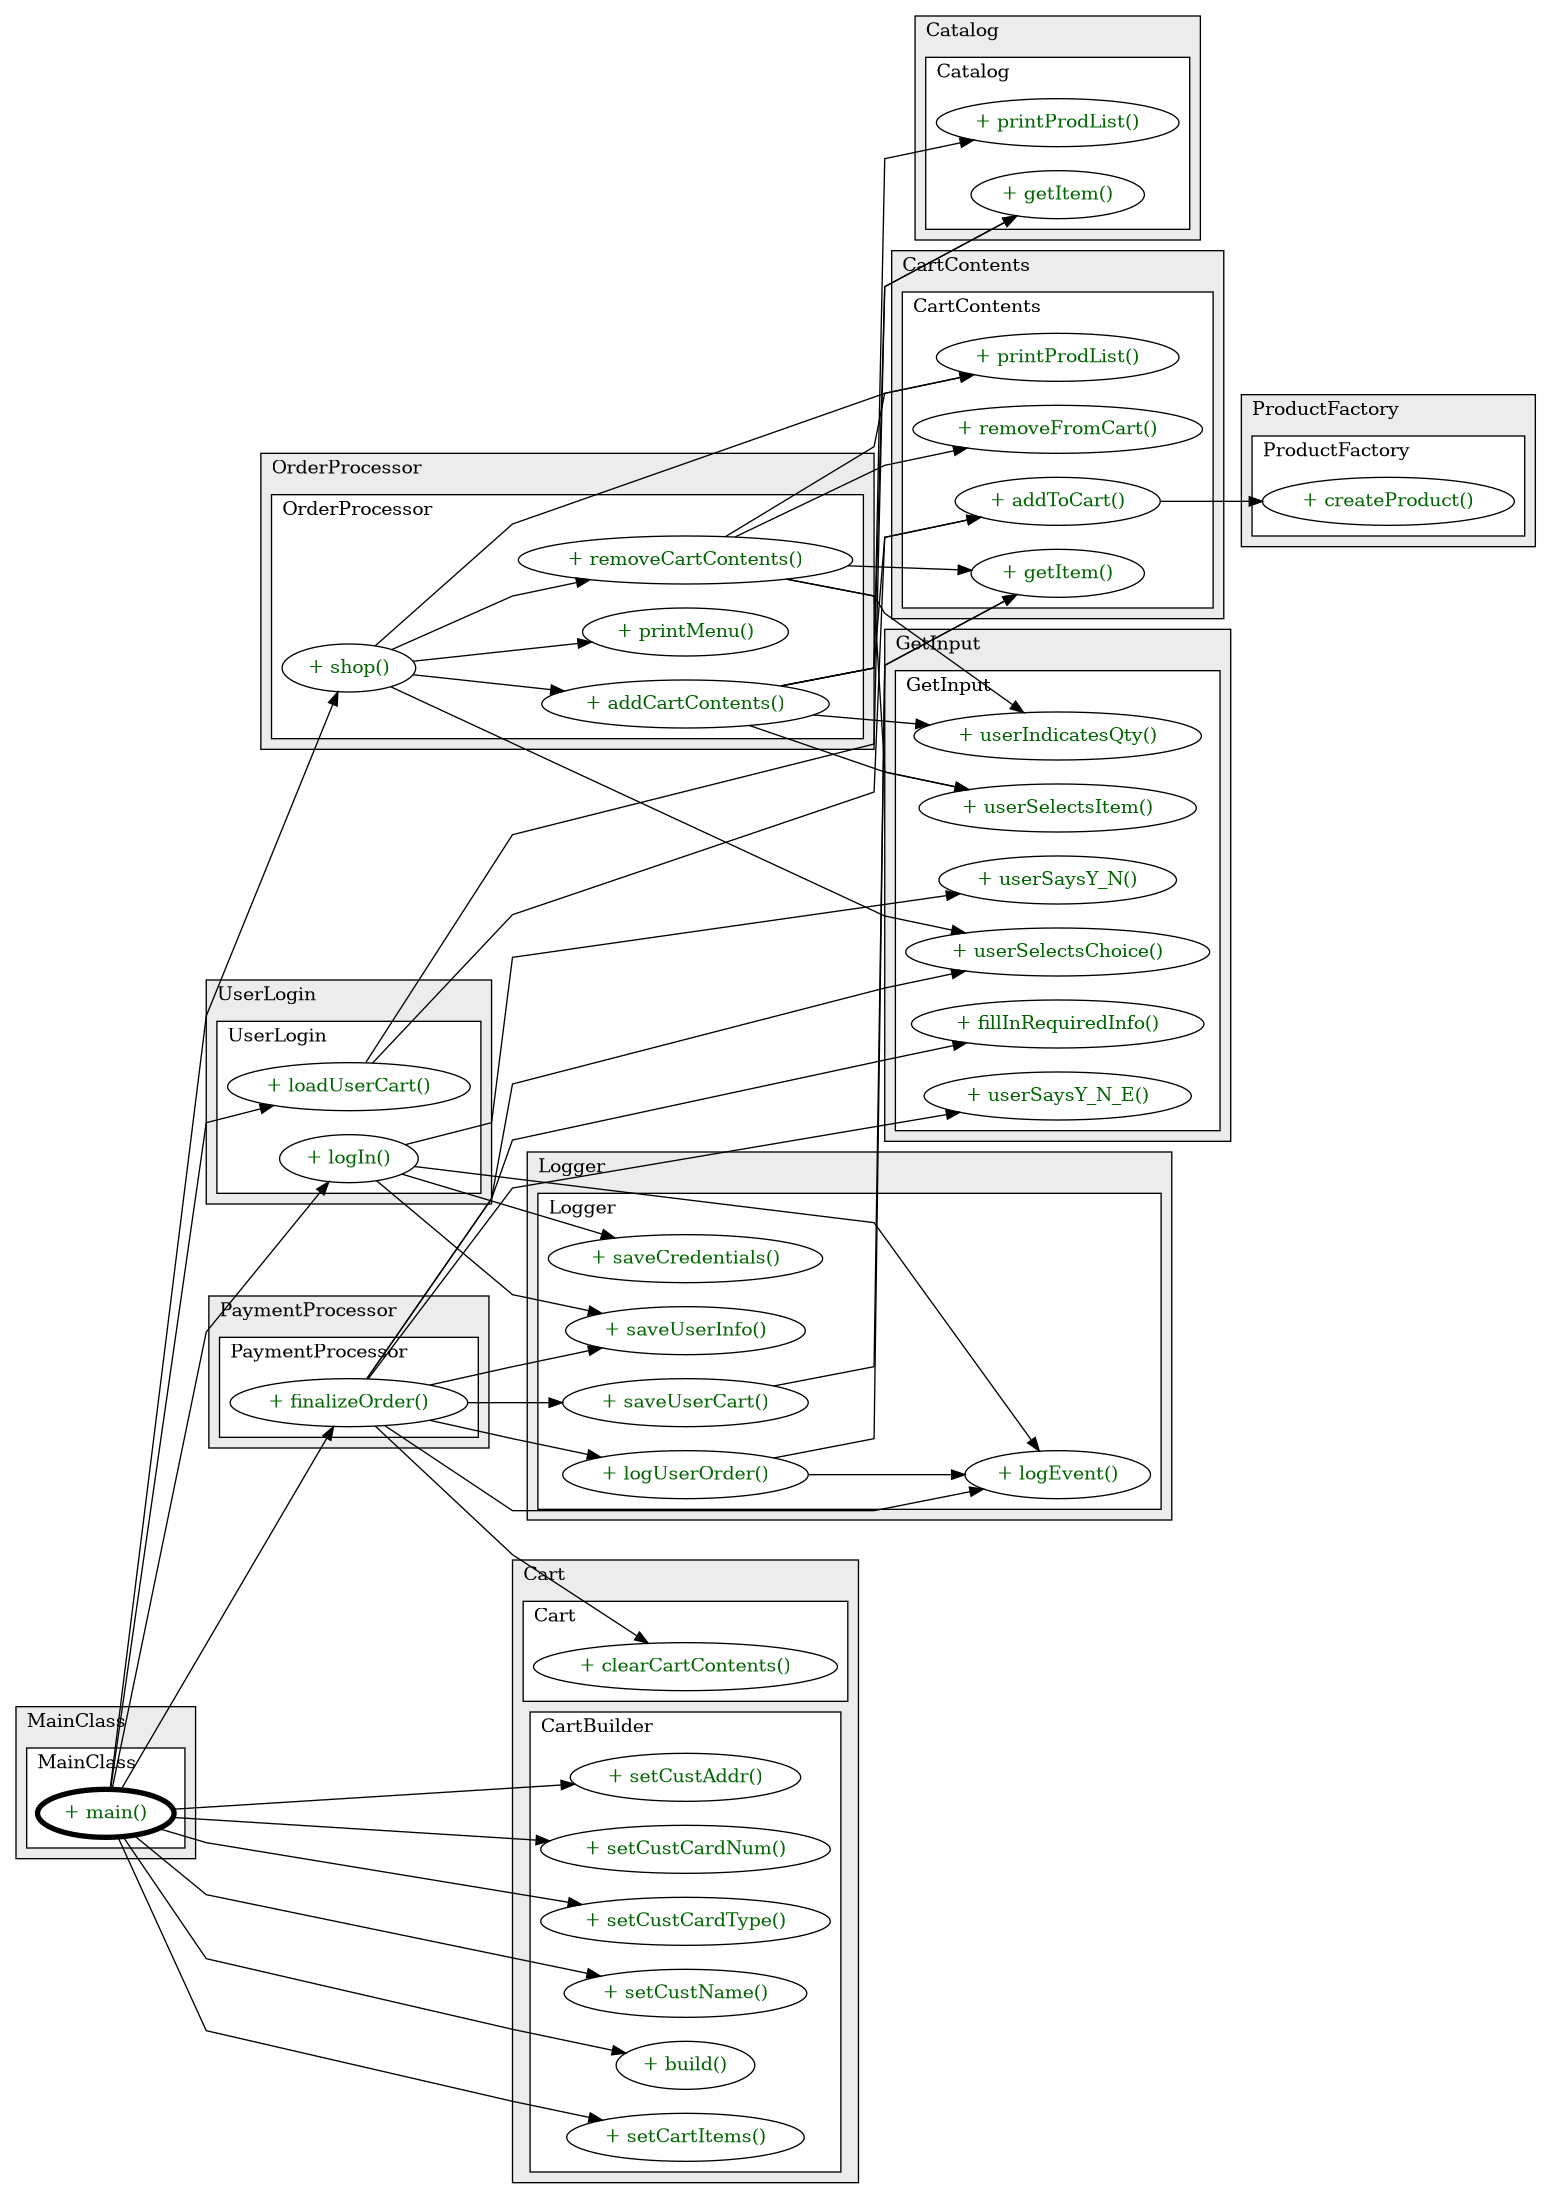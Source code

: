 @startuml

/' diagram meta data start
config=CallConfiguration;
{
  "rootMethod": "MainClass#main(String[])",
  "projectClassification": {
    "searchMode": "OpenProject", // OpenProject, AllProjects
    "includedProjects": "",
    "pathEndKeywords": "*.impl",
    "isClientPath": "",
    "isClientName": "",
    "isTestPath": "",
    "isTestName": "",
    "isMappingPath": "",
    "isMappingName": "",
    "isDataAccessPath": "",
    "isDataAccessName": "",
    "isDataStructurePath": "",
    "isDataStructureName": "",
    "isInterfaceStructuresPath": "",
    "isInterfaceStructuresName": "",
    "isEntryPointPath": "",
    "isEntryPointName": "",
    "treatFinalFieldsAsMandatory": false
  },
  "graphRestriction": {
    "classPackageExcludeFilter": "",
    "classPackageIncludeFilter": "",
    "classNameExcludeFilter": "",
    "classNameIncludeFilter": "",
    "methodNameExcludeFilter": "",
    "methodNameIncludeFilter": "",
    "removeByInheritance": "", // inheritance/annotation based filtering is done in a second step
    "removeByAnnotation": "",
    "removeByClassPackage": "", // cleanup the graph after inheritance/annotation based filtering is done
    "removeByClassName": "",
    "cutMappings": false,
    "cutEnum": true,
    "cutTests": true,
    "cutClient": true,
    "cutDataAccess": true,
    "cutInterfaceStructures": true,
    "cutDataStructures": true,
    "cutGetterAndSetter": true,
    "cutConstructors": true
  },
  "graphTraversal": {
    "forwardDepth": 3,
    "backwardDepth": 3,
    "classPackageExcludeFilter": "",
    "classPackageIncludeFilter": "",
    "classNameExcludeFilter": "",
    "classNameIncludeFilter": "",
    "methodNameExcludeFilter": "",
    "methodNameIncludeFilter": "",
    "hideMappings": false,
    "hideDataStructures": false,
    "hidePrivateMethods": true,
    "hideInterfaceCalls": true, // indirection: implementation -> interface (is hidden) -> implementation
    "onlyShowApplicationEntryPoints": false, // root node is included
    "useMethodCallsForStructureDiagram": "ForwardOnly" // ForwardOnly, BothDirections, No
  },
  "details": {
    "aggregation": "GroupByClass", // ByClass, GroupByClass, None
    "showMethodParametersTypes": false,
    "showMethodParametersNames": false,
    "showMethodReturnType": false,
    "showPackageLevels": 2,
    "showCallOrder": false,
    "edgeMode": "MethodsOnly", // TypesOnly, MethodsOnly, TypesAndMethods, MethodsAndDirectTypeUsage
    "showDetailedClassStructure": false
  },
  "rootClass": "MainClass",
  "extensionCallbackMethod": "" // qualified.class.name#methodName - signature: public static String method(String)
}
diagram meta data end '/



digraph g {
    rankdir="LR"
    splines=polyline
    

'nodes 
subgraph cluster_1003854516 { 
   	label=PaymentProcessor
	labeljust=l
	fillcolor="#ececec"
	style=filled
   
   subgraph cluster_21734830 { 
   	label=PaymentProcessor
	labeljust=l
	fillcolor=white
	style=filled
   
   PaymentProcessor1003854516XXXfinalizeOrder0[
	label="+ finalizeOrder()"
	style=filled
	fillcolor=white
	tooltip="PaymentProcessor

null"
	fontcolor=darkgreen
];
} 
} 

subgraph cluster_1206283898 { 
   	label=CartContents
	labeljust=l
	fillcolor="#ececec"
	style=filled
   
   subgraph cluster_1369440622 { 
   	label=CartContents
	labeljust=l
	fillcolor=white
	style=filled
   
   CartContents1206283898XXXaddToCart1129280140[
	label="+ addToCart()"
	style=filled
	fillcolor=white
	tooltip="CartContents

null"
	fontcolor=darkgreen
];

CartContents1206283898XXXgetItem104431[
	label="+ getItem()"
	style=filled
	fillcolor=white
	tooltip="CartContents

null"
	fontcolor=darkgreen
];

CartContents1206283898XXXprintProdList0[
	label="+ printProdList()"
	style=filled
	fillcolor=white
	tooltip="CartContents

null"
	fontcolor=darkgreen
];

CartContents1206283898XXXremoveFromCart1129280140[
	label="+ removeFromCart()"
	style=filled
	fillcolor=white
	tooltip="CartContents

null"
	fontcolor=darkgreen
];
} 
} 

subgraph cluster_1471215356 { 
   	label=OrderProcessor
	labeljust=l
	fillcolor="#ececec"
	style=filled
   
   subgraph cluster_1151430446 { 
   	label=OrderProcessor
	labeljust=l
	fillcolor=white
	style=filled
   
   OrderProcessor1471215356XXXaddCartContents0[
	label="+ addCartContents()"
	style=filled
	fillcolor=white
	tooltip="OrderProcessor

null"
	fontcolor=darkgreen
];

OrderProcessor1471215356XXXprintMenu0[
	label="+ printMenu()"
	style=filled
	fillcolor=white
	tooltip="OrderProcessor

null"
	fontcolor=darkgreen
];

OrderProcessor1471215356XXXremoveCartContents0[
	label="+ removeCartContents()"
	style=filled
	fillcolor=white
	tooltip="OrderProcessor

null"
	fontcolor=darkgreen
];

OrderProcessor1471215356XXXshop0[
	label="+ shop()"
	style=filled
	fillcolor=white
	tooltip="OrderProcessor

null"
	fontcolor=darkgreen
];
} 
} 

subgraph cluster_1726840607 { 
   	label=MainClass
	labeljust=l
	fillcolor="#ececec"
	style=filled
   
   subgraph cluster_724317968 { 
   	label=MainClass
	labeljust=l
	fillcolor=white
	style=filled
   
   MainClass1726840607XXXmain1859653459[
	label="+ main()"
	style=filled
	fillcolor=white
	tooltip="MainClass

null"
	penwidth=4
	fontcolor=darkgreen
];
} 
} 

subgraph cluster_1969169858 { 
   	label=UserLogin
	labeljust=l
	fillcolor="#ececec"
	style=filled
   
   subgraph cluster_34525838 { 
   	label=UserLogin
	labeljust=l
	fillcolor=white
	style=filled
   
   UserLogin1969169858XXXloadUserCart0[
	label="+ loadUserCart()"
	style=filled
	fillcolor=white
	tooltip="UserLogin

null"
	fontcolor=darkgreen
];

UserLogin1969169858XXXlogIn0[
	label="+ logIn()"
	style=filled
	fillcolor=white
	tooltip="UserLogin

null"
	fontcolor=darkgreen
];
} 
} 

subgraph cluster_2013470288 { 
   	label=Logger
	labeljust=l
	fillcolor="#ececec"
	style=filled
   
   subgraph cluster_555638702 { 
   	label=Logger
	labeljust=l
	fillcolor=white
	style=filled
   
   Logger2013470288XXXlogEvent1808118735[
	label="+ logEvent()"
	style=filled
	fillcolor=white
	tooltip="Logger

null"
	fontcolor=darkgreen
];

Logger2013470288XXXlogUserOrder2092864[
	label="+ logUserOrder()"
	style=filled
	fillcolor=white
	tooltip="Logger

null"
	fontcolor=darkgreen
];

Logger2013470288XXXsaveCredentials2038980533[
	label="+ saveCredentials()"
	style=filled
	fillcolor=white
	tooltip="Logger

null"
	fontcolor=darkgreen
];

Logger2013470288XXXsaveUserCart408254369[
	label="+ saveUserCart()"
	style=filled
	fillcolor=white
	tooltip="Logger

null"
	fontcolor=darkgreen
];

Logger2013470288XXXsaveUserInfo1846040672[
	label="+ saveUserInfo()"
	style=filled
	fillcolor=white
	tooltip="Logger

null"
	fontcolor=darkgreen
];
} 
} 

subgraph cluster_2020827700 { 
   	label=GetInput
	labeljust=l
	fillcolor="#ececec"
	style=filled
   
   subgraph cluster_837102766 { 
   	label=GetInput
	labeljust=l
	fillcolor=white
	style=filled
   
   GetInput2020827700XXXfillInRequiredInfo2092864[
	label="+ fillInRequiredInfo()"
	style=filled
	fillcolor=white
	tooltip="GetInput

null"
	fontcolor=darkgreen
];

GetInput2020827700XXXuserIndicatesQty0[
	label="+ userIndicatesQty()"
	style=filled
	fillcolor=white
	tooltip="GetInput

null"
	fontcolor=darkgreen
];

GetInput2020827700XXXuserSaysY_N0[
	label="+ userSaysY_N()"
	style=filled
	fillcolor=white
	tooltip="GetInput

null"
	fontcolor=darkgreen
];

GetInput2020827700XXXuserSaysY_N_E0[
	label="+ userSaysY_N_E()"
	style=filled
	fillcolor=white
	tooltip="GetInput

null"
	fontcolor=darkgreen
];

GetInput2020827700XXXuserSelectsChoice104431[
	label="+ userSelectsChoice()"
	style=filled
	fillcolor=white
	tooltip="GetInput

null"
	fontcolor=darkgreen
];

GetInput2020827700XXXuserSelectsItem175999501[
	label="+ userSelectsItem()"
	style=filled
	fillcolor=white
	tooltip="GetInput

null"
	fontcolor=darkgreen
];
} 
} 

subgraph cluster_2067279163 { 
   	label=ProductFactory
	labeljust=l
	fillcolor="#ececec"
	style=filled
   
   subgraph cluster_284452274 { 
   	label=ProductFactory
	labeljust=l
	fillcolor=white
	style=filled
   
   ProductFactory2067279163XXXcreateProduct70773952[
	label="+ createProduct()"
	style=filled
	fillcolor=white
	tooltip="ProductFactory

null"
	fontcolor=darkgreen
];
} 
} 

subgraph cluster_2074609671 { 
   	label=Catalog
	labeljust=l
	fillcolor="#ececec"
	style=filled
   
   subgraph cluster_1446054140 { 
   	label=Catalog
	labeljust=l
	fillcolor=white
	style=filled
   
   Catalog2074609671XXXgetItem104431[
	label="+ getItem()"
	style=filled
	fillcolor=white
	tooltip="Catalog

null"
	fontcolor=darkgreen
];

Catalog2074609671XXXprintProdList0[
	label="+ printProdList()"
	style=filled
	fillcolor=white
	tooltip="Catalog

null"
	fontcolor=darkgreen
];
} 
} 

subgraph cluster_2092864 { 
   	label=Cart
	labeljust=l
	fillcolor="#ececec"
	style=filled
   
   subgraph cluster_2124693202 { 
   	label=Cart
	labeljust=l
	fillcolor=white
	style=filled
   
   Cart2092864XXXclearCartContents0[
	label="+ clearCartContents()"
	style=filled
	fillcolor=white
	tooltip="Cart

null"
	fontcolor=darkgreen
];
} 

subgraph cluster_814462605 { 
   	label=CartBuilder
	labeljust=l
	fillcolor=white
	style=filled
   
   CartBuilder2092864XXXbuild0[
	label="+ build()"
	style=filled
	fillcolor=white
	tooltip="CartBuilder

null"
	fontcolor=darkgreen
];

CartBuilder2092864XXXsetCartItems1206283898[
	label="+ setCartItems()"
	style=filled
	fillcolor=white
	tooltip="CartBuilder

null"
	fontcolor=darkgreen
];

CartBuilder2092864XXXsetCustAddr1808118735[
	label="+ setCustAddr()"
	style=filled
	fillcolor=white
	tooltip="CartBuilder

null"
	fontcolor=darkgreen
];

CartBuilder2092864XXXsetCustCardNum104431[
	label="+ setCustCardNum()"
	style=filled
	fillcolor=white
	tooltip="CartBuilder

null"
	fontcolor=darkgreen
];

CartBuilder2092864XXXsetCustCardType1808118735[
	label="+ setCustCardType()"
	style=filled
	fillcolor=white
	tooltip="CartBuilder

null"
	fontcolor=darkgreen
];

CartBuilder2092864XXXsetCustName1808118735[
	label="+ setCustName()"
	style=filled
	fillcolor=white
	tooltip="CartBuilder

null"
	fontcolor=darkgreen
];
} 
} 

'edges    
CartContents1206283898XXXaddToCart1129280140 -> ProductFactory2067279163XXXcreateProduct70773952;
Logger2013470288XXXlogUserOrder2092864 -> CartContents1206283898XXXgetItem104431;
Logger2013470288XXXlogUserOrder2092864 -> Logger2013470288XXXlogEvent1808118735;
Logger2013470288XXXsaveUserCart408254369 -> CartContents1206283898XXXgetItem104431;
MainClass1726840607XXXmain1859653459 -> CartBuilder2092864XXXbuild0;
MainClass1726840607XXXmain1859653459 -> CartBuilder2092864XXXsetCartItems1206283898;
MainClass1726840607XXXmain1859653459 -> CartBuilder2092864XXXsetCustAddr1808118735;
MainClass1726840607XXXmain1859653459 -> CartBuilder2092864XXXsetCustCardNum104431;
MainClass1726840607XXXmain1859653459 -> CartBuilder2092864XXXsetCustCardType1808118735;
MainClass1726840607XXXmain1859653459 -> CartBuilder2092864XXXsetCustName1808118735;
MainClass1726840607XXXmain1859653459 -> OrderProcessor1471215356XXXshop0;
MainClass1726840607XXXmain1859653459 -> PaymentProcessor1003854516XXXfinalizeOrder0;
MainClass1726840607XXXmain1859653459 -> UserLogin1969169858XXXloadUserCart0;
MainClass1726840607XXXmain1859653459 -> UserLogin1969169858XXXlogIn0;
OrderProcessor1471215356XXXaddCartContents0 -> CartContents1206283898XXXaddToCart1129280140;
OrderProcessor1471215356XXXaddCartContents0 -> Catalog2074609671XXXgetItem104431;
OrderProcessor1471215356XXXaddCartContents0 -> Catalog2074609671XXXprintProdList0;
OrderProcessor1471215356XXXaddCartContents0 -> GetInput2020827700XXXuserIndicatesQty0;
OrderProcessor1471215356XXXaddCartContents0 -> GetInput2020827700XXXuserSelectsItem175999501;
OrderProcessor1471215356XXXremoveCartContents0 -> CartContents1206283898XXXgetItem104431;
OrderProcessor1471215356XXXremoveCartContents0 -> CartContents1206283898XXXprintProdList0;
OrderProcessor1471215356XXXremoveCartContents0 -> CartContents1206283898XXXremoveFromCart1129280140;
OrderProcessor1471215356XXXremoveCartContents0 -> GetInput2020827700XXXuserIndicatesQty0;
OrderProcessor1471215356XXXremoveCartContents0 -> GetInput2020827700XXXuserSelectsItem175999501;
OrderProcessor1471215356XXXshop0 -> CartContents1206283898XXXprintProdList0;
OrderProcessor1471215356XXXshop0 -> GetInput2020827700XXXuserSelectsChoice104431;
OrderProcessor1471215356XXXshop0 -> OrderProcessor1471215356XXXaddCartContents0;
OrderProcessor1471215356XXXshop0 -> OrderProcessor1471215356XXXprintMenu0;
OrderProcessor1471215356XXXshop0 -> OrderProcessor1471215356XXXremoveCartContents0;
PaymentProcessor1003854516XXXfinalizeOrder0 -> Cart2092864XXXclearCartContents0;
PaymentProcessor1003854516XXXfinalizeOrder0 -> GetInput2020827700XXXfillInRequiredInfo2092864;
PaymentProcessor1003854516XXXfinalizeOrder0 -> GetInput2020827700XXXuserSaysY_N_E0;
PaymentProcessor1003854516XXXfinalizeOrder0 -> GetInput2020827700XXXuserSelectsChoice104431;
PaymentProcessor1003854516XXXfinalizeOrder0 -> Logger2013470288XXXlogEvent1808118735;
PaymentProcessor1003854516XXXfinalizeOrder0 -> Logger2013470288XXXlogUserOrder2092864;
PaymentProcessor1003854516XXXfinalizeOrder0 -> Logger2013470288XXXsaveUserCart408254369;
PaymentProcessor1003854516XXXfinalizeOrder0 -> Logger2013470288XXXsaveUserInfo1846040672;
UserLogin1969169858XXXloadUserCart0 -> CartContents1206283898XXXaddToCart1129280140;
UserLogin1969169858XXXloadUserCart0 -> Catalog2074609671XXXgetItem104431;
UserLogin1969169858XXXlogIn0 -> GetInput2020827700XXXuserSaysY_N0;
UserLogin1969169858XXXlogIn0 -> Logger2013470288XXXlogEvent1808118735;
UserLogin1969169858XXXlogIn0 -> Logger2013470288XXXsaveCredentials2038980533;
UserLogin1969169858XXXlogIn0 -> Logger2013470288XXXsaveUserInfo1846040672;
    
}
@enduml